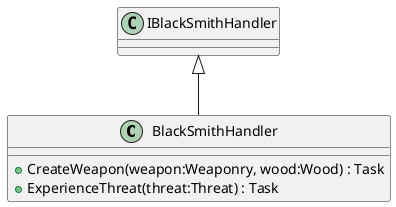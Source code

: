 @startuml
class BlackSmithHandler {
    + CreateWeapon(weapon:Weaponry, wood:Wood) : Task
    + ExperienceThreat(threat:Threat) : Task
}
IBlackSmithHandler <|-- BlackSmithHandler
@enduml
